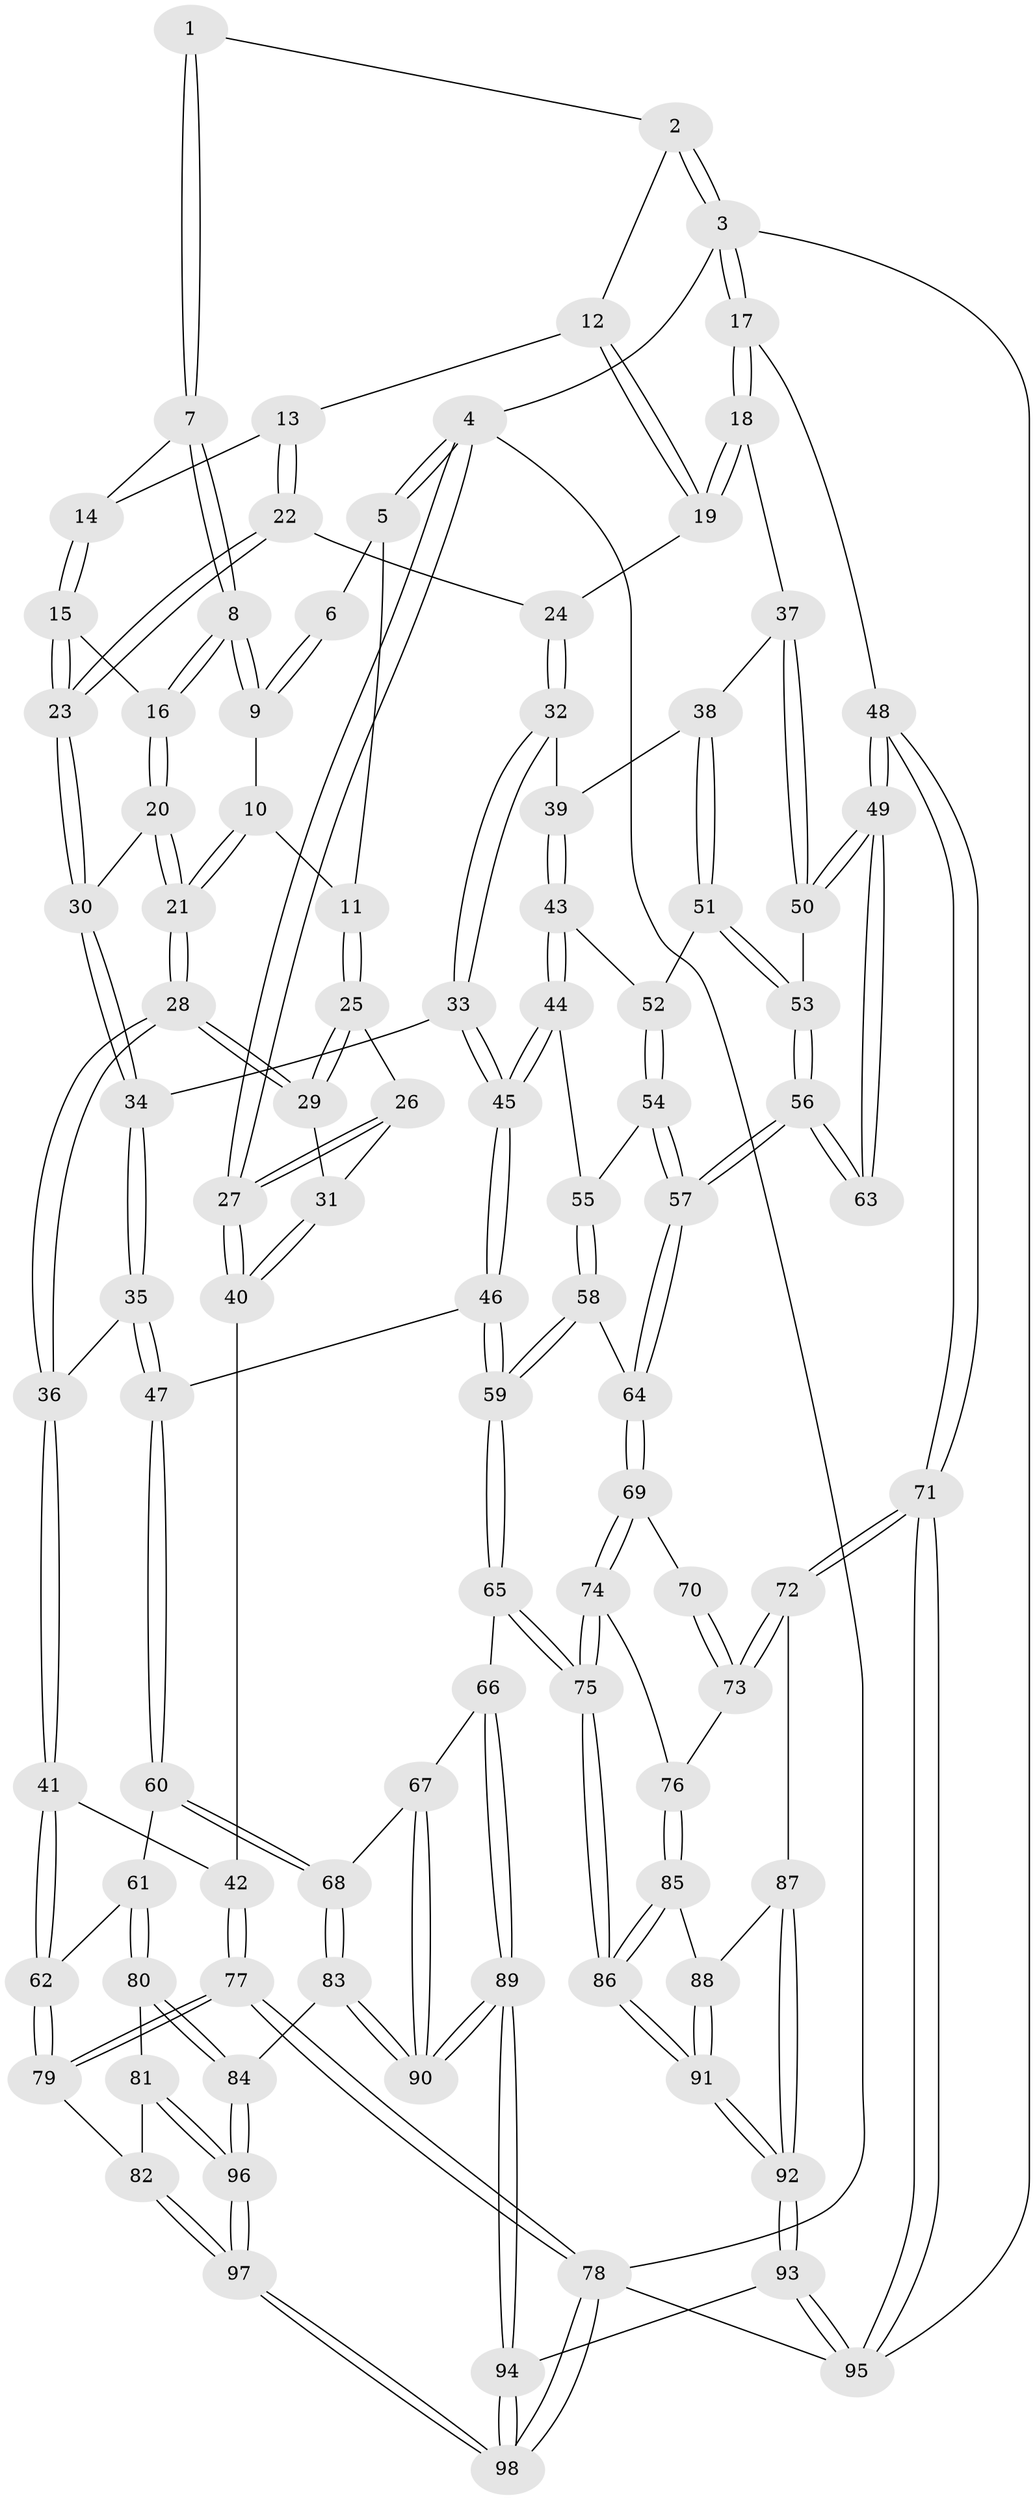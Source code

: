 // Generated by graph-tools (version 1.1) at 2025/11/02/27/25 16:11:58]
// undirected, 98 vertices, 242 edges
graph export_dot {
graph [start="1"]
  node [color=gray90,style=filled];
  1 [pos="+0.5044288862458162+0"];
  2 [pos="+0.7611033060725713+0"];
  3 [pos="+1+0"];
  4 [pos="+0+0"];
  5 [pos="+0+0"];
  6 [pos="+0.3335776018197882+0"];
  7 [pos="+0.4587485848561886+0.11332081366308393"];
  8 [pos="+0.34551073305834473+0.11284115193462743"];
  9 [pos="+0.3382478633549341+0.10600033123542899"];
  10 [pos="+0.234332730277114+0.14220625877499712"];
  11 [pos="+0.17293723766601699+0.1458733981008613"];
  12 [pos="+0.7474161700408056+0"];
  13 [pos="+0.5562404617564958+0.13363051895331987"];
  14 [pos="+0.5051085303173267+0.12588298533078413"];
  15 [pos="+0.4328954142549704+0.219111286582105"];
  16 [pos="+0.34868453455720333+0.12578628205709913"];
  17 [pos="+1+0.29202209047302513"];
  18 [pos="+0.8437751729591932+0.24551804256463905"];
  19 [pos="+0.824184440052733+0.2020047803608904"];
  20 [pos="+0.33271919419409385+0.2925505374245855"];
  21 [pos="+0.29204954707050557+0.3436322394982896"];
  22 [pos="+0.5531411164018107+0.16519703475607397"];
  23 [pos="+0.453065063061027+0.254463001017197"];
  24 [pos="+0.5792979654491642+0.24132887020127547"];
  25 [pos="+0.16393218626442857+0.15860484120194476"];
  26 [pos="+0.10223653643079164+0.20406567990780655"];
  27 [pos="+0+0"];
  28 [pos="+0.2820818460214114+0.3637944549482711"];
  29 [pos="+0.24105254823140299+0.3330829608189277"];
  30 [pos="+0.4510427607107831+0.26905352703842284"];
  31 [pos="+0.056819631783267294+0.27759093170071214"];
  32 [pos="+0.5757282125042595+0.33786649362229126"];
  33 [pos="+0.5256826842936585+0.34881532616425365"];
  34 [pos="+0.501505560895782+0.3396714989333775"];
  35 [pos="+0.31644915328686035+0.42197617606557675"];
  36 [pos="+0.2849244913607045+0.3890382051237237"];
  37 [pos="+0.8145644951453821+0.29973808380824685"];
  38 [pos="+0.783049536405879+0.33528868222093827"];
  39 [pos="+0.589308558104546+0.3439068235584732"];
  40 [pos="+0+0.43128004701969996"];
  41 [pos="+0+0.5274183238109212"];
  42 [pos="+0+0.4971145996345679"];
  43 [pos="+0.6083414195486525+0.46377303099760236"];
  44 [pos="+0.5892876600570693+0.4886669605919066"];
  45 [pos="+0.4784107771305322+0.5384937677881201"];
  46 [pos="+0.4312548070248509+0.5946662729810771"];
  47 [pos="+0.3806671224701702+0.5804901626810929"];
  48 [pos="+1+0.5947299030663574"];
  49 [pos="+1+0.5931990319095397"];
  50 [pos="+0.9347680920839452+0.47278973762565846"];
  51 [pos="+0.7778055317891196+0.36746138235243914"];
  52 [pos="+0.6998098226419878+0.47286591608540957"];
  53 [pos="+0.8258178134192204+0.5077707476911412"];
  54 [pos="+0.6992306694469409+0.532045136210366"];
  55 [pos="+0.6145271262153459+0.5160934902106477"];
  56 [pos="+0.8251396912559731+0.5463295979960111"];
  57 [pos="+0.7241446614210312+0.6440849688659092"];
  58 [pos="+0.6464521501119418+0.6544110186436453"];
  59 [pos="+0.5129490859730481+0.6877419865944696"];
  60 [pos="+0.2331213315513946+0.6663206118881414"];
  61 [pos="+0.16674722111184428+0.6668314752104356"];
  62 [pos="+0.1509787287189612+0.6629817351080347"];
  63 [pos="+1+0.6112147066655749"];
  64 [pos="+0.7232271520161417+0.6466390053420376"];
  65 [pos="+0.5116552862239786+0.7130022909122834"];
  66 [pos="+0.45090657332475786+0.7762856043219827"];
  67 [pos="+0.43386712550272494+0.7866759685080299"];
  68 [pos="+0.2978496076067476+0.8133893513447724"];
  69 [pos="+0.7380601804571624+0.6654574169785106"];
  70 [pos="+1+0.6260702303662616"];
  71 [pos="+1+1"];
  72 [pos="+0.9832071667842468+0.9084677384075296"];
  73 [pos="+0.8599249874379317+0.7504500502877771"];
  74 [pos="+0.7637926187057993+0.7216300342133781"];
  75 [pos="+0.5926188325441669+0.8722606184329509"];
  76 [pos="+0.7734037293482682+0.7334245831202562"];
  77 [pos="+0+1"];
  78 [pos="+0+1"];
  79 [pos="+0.043384831058731164+0.8812022948615055"];
  80 [pos="+0.17805593837550573+0.8275991536122418"];
  81 [pos="+0.08730848492118094+0.8879928593932297"];
  82 [pos="+0.07630642869503969+0.8866355752419729"];
  83 [pos="+0.2879143860818454+0.8833829967526751"];
  84 [pos="+0.2426744798556934+0.9022495999545799"];
  85 [pos="+0.7705568781401664+0.820760814919976"];
  86 [pos="+0.5998736813388923+0.9038961142839409"];
  87 [pos="+0.9078632887435176+0.9085063879520707"];
  88 [pos="+0.7980674704897986+0.8750290723850174"];
  89 [pos="+0.4440737758793195+1"];
  90 [pos="+0.3599335993836995+0.9311910169801181"];
  91 [pos="+0.591487620920535+1"];
  92 [pos="+0.5863502550415511+1"];
  93 [pos="+0.5763494605514475+1"];
  94 [pos="+0.5211584557473717+1"];
  95 [pos="+1+1"];
  96 [pos="+0.2054912225061336+0.9410492429115652"];
  97 [pos="+0.1894251766868229+1"];
  98 [pos="+0.17039452723084383+1"];
  1 -- 2;
  1 -- 7;
  1 -- 7;
  2 -- 3;
  2 -- 3;
  2 -- 12;
  3 -- 4;
  3 -- 17;
  3 -- 17;
  3 -- 95;
  4 -- 5;
  4 -- 5;
  4 -- 27;
  4 -- 27;
  4 -- 78;
  5 -- 6;
  5 -- 11;
  6 -- 9;
  6 -- 9;
  7 -- 8;
  7 -- 8;
  7 -- 14;
  8 -- 9;
  8 -- 9;
  8 -- 16;
  8 -- 16;
  9 -- 10;
  10 -- 11;
  10 -- 21;
  10 -- 21;
  11 -- 25;
  11 -- 25;
  12 -- 13;
  12 -- 19;
  12 -- 19;
  13 -- 14;
  13 -- 22;
  13 -- 22;
  14 -- 15;
  14 -- 15;
  15 -- 16;
  15 -- 23;
  15 -- 23;
  16 -- 20;
  16 -- 20;
  17 -- 18;
  17 -- 18;
  17 -- 48;
  18 -- 19;
  18 -- 19;
  18 -- 37;
  19 -- 24;
  20 -- 21;
  20 -- 21;
  20 -- 30;
  21 -- 28;
  21 -- 28;
  22 -- 23;
  22 -- 23;
  22 -- 24;
  23 -- 30;
  23 -- 30;
  24 -- 32;
  24 -- 32;
  25 -- 26;
  25 -- 29;
  25 -- 29;
  26 -- 27;
  26 -- 27;
  26 -- 31;
  27 -- 40;
  27 -- 40;
  28 -- 29;
  28 -- 29;
  28 -- 36;
  28 -- 36;
  29 -- 31;
  30 -- 34;
  30 -- 34;
  31 -- 40;
  31 -- 40;
  32 -- 33;
  32 -- 33;
  32 -- 39;
  33 -- 34;
  33 -- 45;
  33 -- 45;
  34 -- 35;
  34 -- 35;
  35 -- 36;
  35 -- 47;
  35 -- 47;
  36 -- 41;
  36 -- 41;
  37 -- 38;
  37 -- 50;
  37 -- 50;
  38 -- 39;
  38 -- 51;
  38 -- 51;
  39 -- 43;
  39 -- 43;
  40 -- 42;
  41 -- 42;
  41 -- 62;
  41 -- 62;
  42 -- 77;
  42 -- 77;
  43 -- 44;
  43 -- 44;
  43 -- 52;
  44 -- 45;
  44 -- 45;
  44 -- 55;
  45 -- 46;
  45 -- 46;
  46 -- 47;
  46 -- 59;
  46 -- 59;
  47 -- 60;
  47 -- 60;
  48 -- 49;
  48 -- 49;
  48 -- 71;
  48 -- 71;
  49 -- 50;
  49 -- 50;
  49 -- 63;
  49 -- 63;
  50 -- 53;
  51 -- 52;
  51 -- 53;
  51 -- 53;
  52 -- 54;
  52 -- 54;
  53 -- 56;
  53 -- 56;
  54 -- 55;
  54 -- 57;
  54 -- 57;
  55 -- 58;
  55 -- 58;
  56 -- 57;
  56 -- 57;
  56 -- 63;
  56 -- 63;
  57 -- 64;
  57 -- 64;
  58 -- 59;
  58 -- 59;
  58 -- 64;
  59 -- 65;
  59 -- 65;
  60 -- 61;
  60 -- 68;
  60 -- 68;
  61 -- 62;
  61 -- 80;
  61 -- 80;
  62 -- 79;
  62 -- 79;
  64 -- 69;
  64 -- 69;
  65 -- 66;
  65 -- 75;
  65 -- 75;
  66 -- 67;
  66 -- 89;
  66 -- 89;
  67 -- 68;
  67 -- 90;
  67 -- 90;
  68 -- 83;
  68 -- 83;
  69 -- 70;
  69 -- 74;
  69 -- 74;
  70 -- 73;
  70 -- 73;
  71 -- 72;
  71 -- 72;
  71 -- 95;
  71 -- 95;
  72 -- 73;
  72 -- 73;
  72 -- 87;
  73 -- 76;
  74 -- 75;
  74 -- 75;
  74 -- 76;
  75 -- 86;
  75 -- 86;
  76 -- 85;
  76 -- 85;
  77 -- 78;
  77 -- 78;
  77 -- 79;
  77 -- 79;
  78 -- 98;
  78 -- 98;
  78 -- 95;
  79 -- 82;
  80 -- 81;
  80 -- 84;
  80 -- 84;
  81 -- 82;
  81 -- 96;
  81 -- 96;
  82 -- 97;
  82 -- 97;
  83 -- 84;
  83 -- 90;
  83 -- 90;
  84 -- 96;
  84 -- 96;
  85 -- 86;
  85 -- 86;
  85 -- 88;
  86 -- 91;
  86 -- 91;
  87 -- 88;
  87 -- 92;
  87 -- 92;
  88 -- 91;
  88 -- 91;
  89 -- 90;
  89 -- 90;
  89 -- 94;
  89 -- 94;
  91 -- 92;
  91 -- 92;
  92 -- 93;
  92 -- 93;
  93 -- 94;
  93 -- 95;
  93 -- 95;
  94 -- 98;
  94 -- 98;
  96 -- 97;
  96 -- 97;
  97 -- 98;
  97 -- 98;
}
